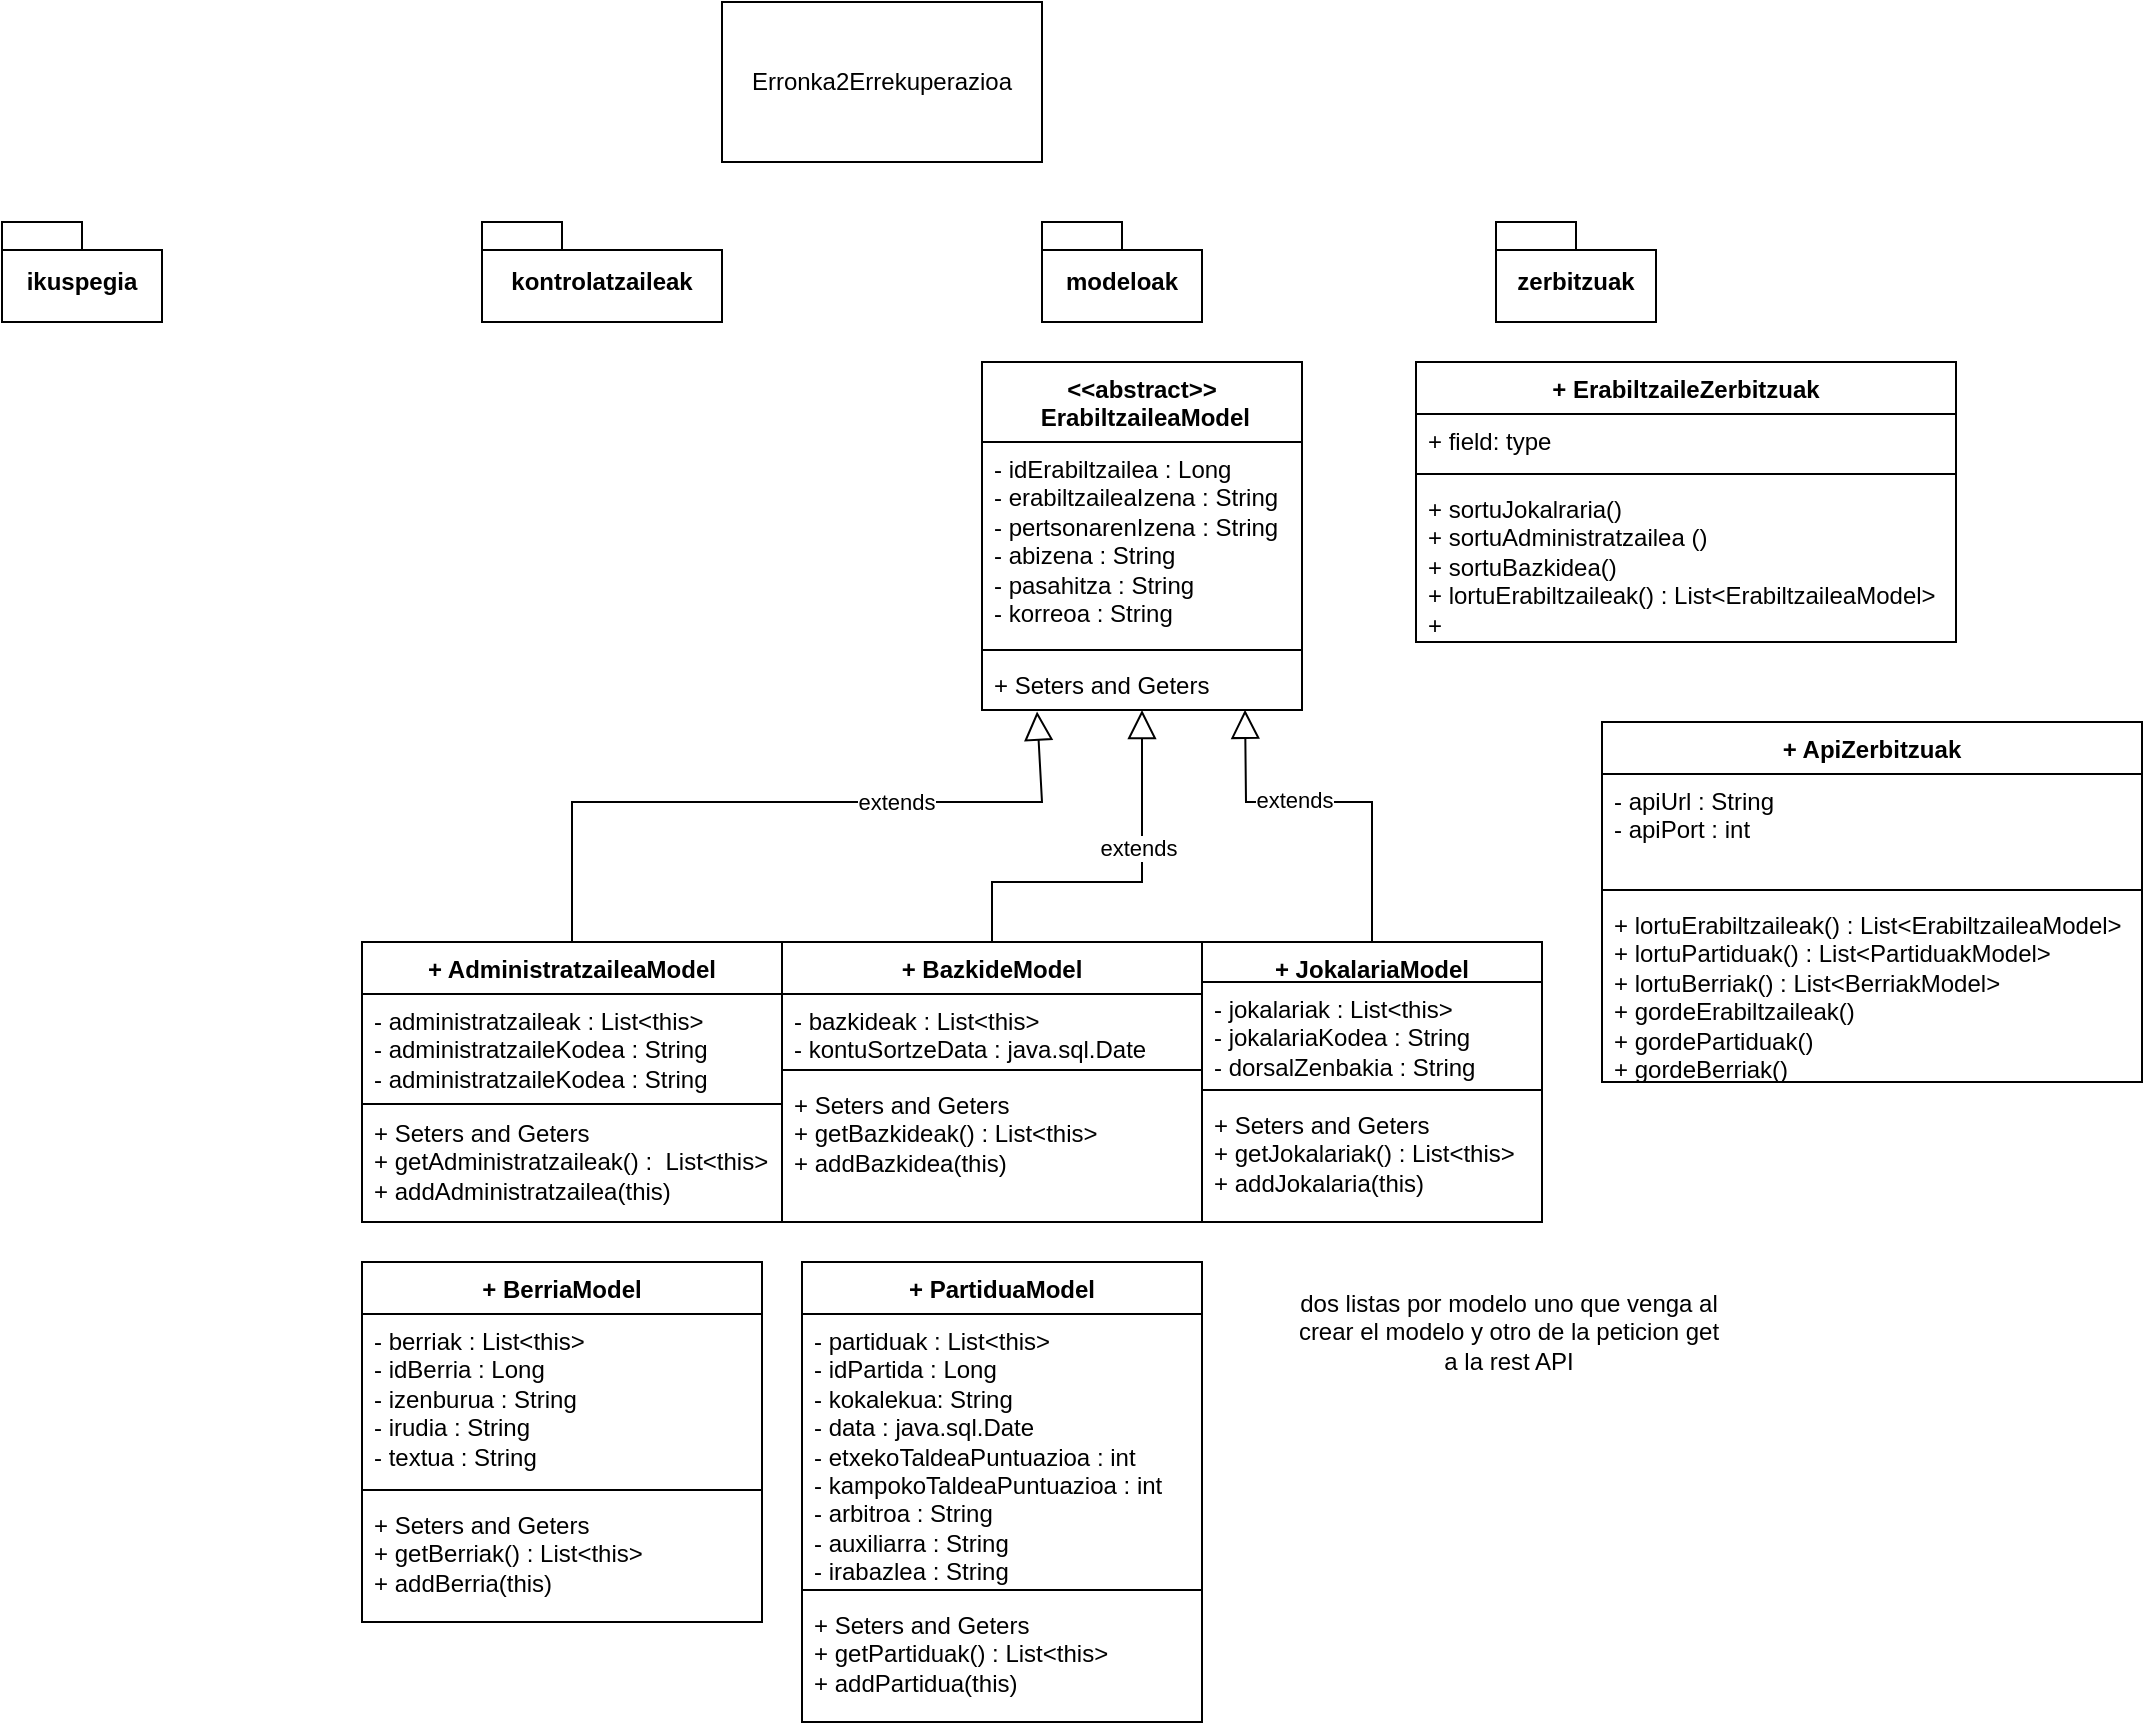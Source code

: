 <mxfile version="24.1.0" type="github">
  <diagram name="Página-1" id="b0td1KGCIOVVUUMVwXor">
    <mxGraphModel dx="677" dy="342" grid="1" gridSize="10" guides="1" tooltips="1" connect="1" arrows="1" fold="1" page="1" pageScale="1" pageWidth="827" pageHeight="1169" background="#FFFFFF" math="0" shadow="0">
      <root>
        <mxCell id="0" />
        <mxCell id="1" parent="0" />
        <mxCell id="ao7O_Tj5wUaxiQU58cre-1" value="Erronka2Errekuperazioa" style="rounded=0;whiteSpace=wrap;html=1;" parent="1" vertex="1">
          <mxGeometry x="360" y="80" width="160" height="80" as="geometry" />
        </mxCell>
        <mxCell id="ao7O_Tj5wUaxiQU58cre-2" value="ikuspegia" style="shape=folder;fontStyle=1;spacingTop=10;tabWidth=40;tabHeight=14;tabPosition=left;html=1;whiteSpace=wrap;" parent="1" vertex="1">
          <mxGeometry y="190" width="80" height="50" as="geometry" />
        </mxCell>
        <mxCell id="ao7O_Tj5wUaxiQU58cre-3" value="kontrolatzaileak" style="shape=folder;fontStyle=1;spacingTop=10;tabWidth=40;tabHeight=14;tabPosition=left;html=1;whiteSpace=wrap;" parent="1" vertex="1">
          <mxGeometry x="240" y="190" width="120" height="50" as="geometry" />
        </mxCell>
        <mxCell id="ao7O_Tj5wUaxiQU58cre-4" value="modeloak" style="shape=folder;fontStyle=1;spacingTop=10;tabWidth=40;tabHeight=14;tabPosition=left;html=1;whiteSpace=wrap;" parent="1" vertex="1">
          <mxGeometry x="520" y="190" width="80" height="50" as="geometry" />
        </mxCell>
        <mxCell id="ao7O_Tj5wUaxiQU58cre-5" value="zerbitzuak" style="shape=folder;fontStyle=1;spacingTop=10;tabWidth=40;tabHeight=14;tabPosition=left;html=1;whiteSpace=wrap;" parent="1" vertex="1">
          <mxGeometry x="747" y="190" width="80" height="50" as="geometry" />
        </mxCell>
        <mxCell id="ao7O_Tj5wUaxiQU58cre-6" value="&lt;div&gt;&amp;lt;&amp;lt;abstract&amp;gt;&amp;gt;&lt;/div&gt;&amp;nbsp;ErabiltzaileaModel" style="swimlane;fontStyle=1;align=center;verticalAlign=top;childLayout=stackLayout;horizontal=1;startSize=40;horizontalStack=0;resizeParent=1;resizeParentMax=0;resizeLast=0;collapsible=1;marginBottom=0;whiteSpace=wrap;html=1;" parent="1" vertex="1">
          <mxGeometry x="490" y="260" width="160" height="174" as="geometry" />
        </mxCell>
        <mxCell id="ao7O_Tj5wUaxiQU58cre-7" value="- idErabiltzailea : Long&lt;div&gt;- erabiltzaileaIzena : String&lt;/div&gt;&lt;div&gt;- pertsonarenIzena : String&lt;/div&gt;&lt;div&gt;- abizena : String&lt;/div&gt;&lt;div&gt;- pasahitza : String&lt;/div&gt;&lt;div&gt;- korreoa : String&lt;/div&gt;" style="text;strokeColor=none;fillColor=none;align=left;verticalAlign=top;spacingLeft=4;spacingRight=4;overflow=hidden;rotatable=0;points=[[0,0.5],[1,0.5]];portConstraint=eastwest;whiteSpace=wrap;html=1;" parent="ao7O_Tj5wUaxiQU58cre-6" vertex="1">
          <mxGeometry y="40" width="160" height="100" as="geometry" />
        </mxCell>
        <mxCell id="ao7O_Tj5wUaxiQU58cre-8" value="" style="line;strokeWidth=1;fillColor=none;align=left;verticalAlign=middle;spacingTop=-1;spacingLeft=3;spacingRight=3;rotatable=0;labelPosition=right;points=[];portConstraint=eastwest;strokeColor=inherit;" parent="ao7O_Tj5wUaxiQU58cre-6" vertex="1">
          <mxGeometry y="140" width="160" height="8" as="geometry" />
        </mxCell>
        <mxCell id="ao7O_Tj5wUaxiQU58cre-9" value="+ Seters and Geters" style="text;strokeColor=none;fillColor=none;align=left;verticalAlign=top;spacingLeft=4;spacingRight=4;overflow=hidden;rotatable=0;points=[[0,0.5],[1,0.5]];portConstraint=eastwest;whiteSpace=wrap;html=1;" parent="ao7O_Tj5wUaxiQU58cre-6" vertex="1">
          <mxGeometry y="148" width="160" height="26" as="geometry" />
        </mxCell>
        <mxCell id="ao7O_Tj5wUaxiQU58cre-10" value="+ JokalariaModel" style="swimlane;fontStyle=1;align=center;verticalAlign=top;childLayout=stackLayout;horizontal=1;startSize=20;horizontalStack=0;resizeParent=1;resizeParentMax=0;resizeLast=0;collapsible=1;marginBottom=0;whiteSpace=wrap;html=1;" parent="1" vertex="1">
          <mxGeometry x="600" y="550" width="170" height="140" as="geometry" />
        </mxCell>
        <mxCell id="LetN_RV759guSiDP1PKQ-1" value="&lt;div&gt;- jokalariak : List&amp;lt;this&amp;gt;&lt;/div&gt;- jokalariaKodea : String&lt;div&gt;- dorsalZenbakia : String&lt;/div&gt;" style="text;strokeColor=none;fillColor=none;align=left;verticalAlign=top;spacingLeft=4;spacingRight=4;overflow=hidden;rotatable=0;points=[[0,0.5],[1,0.5]];portConstraint=eastwest;whiteSpace=wrap;html=1;" parent="ao7O_Tj5wUaxiQU58cre-10" vertex="1">
          <mxGeometry y="20" width="170" height="50" as="geometry" />
        </mxCell>
        <mxCell id="ao7O_Tj5wUaxiQU58cre-12" value="" style="line;strokeWidth=1;fillColor=none;align=left;verticalAlign=middle;spacingTop=-1;spacingLeft=3;spacingRight=3;rotatable=0;labelPosition=right;points=[];portConstraint=eastwest;strokeColor=inherit;" parent="ao7O_Tj5wUaxiQU58cre-10" vertex="1">
          <mxGeometry y="70" width="170" height="8" as="geometry" />
        </mxCell>
        <mxCell id="ao7O_Tj5wUaxiQU58cre-13" value="+ Seters and Geters&lt;div&gt;+ getJokalariak() : List&amp;lt;this&amp;gt;&lt;/div&gt;&lt;div&gt;+ addJokalaria(this)&lt;/div&gt;" style="text;strokeColor=none;fillColor=none;align=left;verticalAlign=top;spacingLeft=4;spacingRight=4;overflow=hidden;rotatable=0;points=[[0,0.5],[1,0.5]];portConstraint=eastwest;whiteSpace=wrap;html=1;" parent="ao7O_Tj5wUaxiQU58cre-10" vertex="1">
          <mxGeometry y="78" width="170" height="62" as="geometry" />
        </mxCell>
        <mxCell id="LetN_RV759guSiDP1PKQ-2" value="+ BazkideModel" style="swimlane;fontStyle=1;align=center;verticalAlign=top;childLayout=stackLayout;horizontal=1;startSize=26;horizontalStack=0;resizeParent=1;resizeParentMax=0;resizeLast=0;collapsible=1;marginBottom=0;whiteSpace=wrap;html=1;" parent="1" vertex="1">
          <mxGeometry x="390" y="550" width="210" height="140" as="geometry" />
        </mxCell>
        <mxCell id="LetN_RV759guSiDP1PKQ-3" value="&lt;div&gt;- bazkideak : List&amp;lt;this&amp;gt;&lt;/div&gt;-&amp;nbsp;kontuSortzeData : java.sql.Date" style="text;strokeColor=none;fillColor=none;align=left;verticalAlign=top;spacingLeft=4;spacingRight=4;overflow=hidden;rotatable=0;points=[[0,0.5],[1,0.5]];portConstraint=eastwest;whiteSpace=wrap;html=1;" parent="LetN_RV759guSiDP1PKQ-2" vertex="1">
          <mxGeometry y="26" width="210" height="34" as="geometry" />
        </mxCell>
        <mxCell id="LetN_RV759guSiDP1PKQ-4" value="" style="line;strokeWidth=1;fillColor=none;align=left;verticalAlign=middle;spacingTop=-1;spacingLeft=3;spacingRight=3;rotatable=0;labelPosition=right;points=[];portConstraint=eastwest;strokeColor=inherit;" parent="LetN_RV759guSiDP1PKQ-2" vertex="1">
          <mxGeometry y="60" width="210" height="8" as="geometry" />
        </mxCell>
        <mxCell id="LetN_RV759guSiDP1PKQ-5" value="+ Seters and Geters&lt;div&gt;+ getBazkideak() : List&amp;lt;this&amp;gt;&lt;/div&gt;&lt;div&gt;+ addBazkidea(this)&lt;/div&gt;" style="text;strokeColor=none;fillColor=none;align=left;verticalAlign=top;spacingLeft=4;spacingRight=4;overflow=hidden;rotatable=0;points=[[0,0.5],[1,0.5]];portConstraint=eastwest;whiteSpace=wrap;html=1;" parent="LetN_RV759guSiDP1PKQ-2" vertex="1">
          <mxGeometry y="68" width="210" height="72" as="geometry" />
        </mxCell>
        <mxCell id="LetN_RV759guSiDP1PKQ-7" value="+ AdministratzaileaModel" style="swimlane;fontStyle=1;align=center;verticalAlign=top;childLayout=stackLayout;horizontal=1;startSize=26;horizontalStack=0;resizeParent=1;resizeParentMax=0;resizeLast=0;collapsible=1;marginBottom=0;whiteSpace=wrap;html=1;" parent="1" vertex="1">
          <mxGeometry x="180" y="550" width="210" height="140" as="geometry" />
        </mxCell>
        <mxCell id="LetN_RV759guSiDP1PKQ-11" value="&lt;div&gt;- administratzaileak : List&amp;lt;&lt;span style=&quot;background-color: initial;&quot;&gt;this&amp;gt;&lt;/span&gt;&lt;/div&gt;-&amp;nbsp;administratzaileKodea : String&lt;div&gt;-&amp;nbsp;administratzaileKodea : String&lt;br&gt;&lt;/div&gt;" style="text;strokeColor=none;fillColor=none;align=left;verticalAlign=top;spacingLeft=4;spacingRight=4;overflow=hidden;rotatable=0;points=[[0,0.5],[1,0.5]];portConstraint=eastwest;whiteSpace=wrap;html=1;" parent="LetN_RV759guSiDP1PKQ-7" vertex="1">
          <mxGeometry y="26" width="210" height="54" as="geometry" />
        </mxCell>
        <mxCell id="LetN_RV759guSiDP1PKQ-9" value="" style="line;strokeWidth=1;fillColor=none;align=left;verticalAlign=middle;spacingTop=-1;spacingLeft=3;spacingRight=3;rotatable=0;labelPosition=right;points=[];portConstraint=eastwest;strokeColor=inherit;" parent="LetN_RV759guSiDP1PKQ-7" vertex="1">
          <mxGeometry y="80" width="210" height="2" as="geometry" />
        </mxCell>
        <mxCell id="LetN_RV759guSiDP1PKQ-10" value="+ Seters and Geters&lt;div&gt;+ getAdministratzaileak() :&amp;nbsp; List&amp;lt;this&amp;gt;&lt;/div&gt;&lt;div&gt;+ addAdministratzailea(this)&lt;/div&gt;" style="text;strokeColor=none;fillColor=none;align=left;verticalAlign=top;spacingLeft=4;spacingRight=4;overflow=hidden;rotatable=0;points=[[0,0.5],[1,0.5]];portConstraint=eastwest;whiteSpace=wrap;html=1;" parent="LetN_RV759guSiDP1PKQ-7" vertex="1">
          <mxGeometry y="82" width="210" height="58" as="geometry" />
        </mxCell>
        <mxCell id="LetN_RV759guSiDP1PKQ-14" value="" style="endArrow=block;endFill=0;endSize=12;html=1;rounded=0;exitX=0.5;exitY=0;exitDx=0;exitDy=0;entryX=0.822;entryY=0.995;entryDx=0;entryDy=0;entryPerimeter=0;" parent="1" source="ao7O_Tj5wUaxiQU58cre-10" target="ao7O_Tj5wUaxiQU58cre-9" edge="1">
          <mxGeometry width="160" relative="1" as="geometry">
            <mxPoint x="460" y="470" as="sourcePoint" />
            <mxPoint x="620" y="470" as="targetPoint" />
            <Array as="points">
              <mxPoint x="685" y="480" />
              <mxPoint x="622" y="480" />
            </Array>
          </mxGeometry>
        </mxCell>
        <mxCell id="46B2_eWp2keLHhOhj212-5" value="extends" style="edgeLabel;html=1;align=center;verticalAlign=middle;resizable=0;points=[];" vertex="1" connectable="0" parent="LetN_RV759guSiDP1PKQ-14">
          <mxGeometry x="0.223" y="-1" relative="1" as="geometry">
            <mxPoint as="offset" />
          </mxGeometry>
        </mxCell>
        <mxCell id="LetN_RV759guSiDP1PKQ-15" value="" style="endArrow=block;endFill=0;endSize=12;html=1;rounded=0;exitX=0.5;exitY=0;exitDx=0;exitDy=0;" parent="1" source="LetN_RV759guSiDP1PKQ-2" target="ao7O_Tj5wUaxiQU58cre-9" edge="1">
          <mxGeometry width="160" relative="1" as="geometry">
            <mxPoint x="520" y="550" as="sourcePoint" />
            <mxPoint x="452" y="434" as="targetPoint" />
            <Array as="points">
              <mxPoint x="495" y="520" />
              <mxPoint x="570" y="520" />
            </Array>
          </mxGeometry>
        </mxCell>
        <mxCell id="46B2_eWp2keLHhOhj212-6" value="extends" style="edgeLabel;html=1;align=center;verticalAlign=middle;resizable=0;points=[];" vertex="1" connectable="0" parent="LetN_RV759guSiDP1PKQ-15">
          <mxGeometry x="0.277" y="2" relative="1" as="geometry">
            <mxPoint as="offset" />
          </mxGeometry>
        </mxCell>
        <mxCell id="LetN_RV759guSiDP1PKQ-16" value="" style="endArrow=block;endFill=0;endSize=12;html=1;rounded=0;exitX=0.5;exitY=0;exitDx=0;exitDy=0;entryX=0.172;entryY=1.031;entryDx=0;entryDy=0;entryPerimeter=0;" parent="1" source="LetN_RV759guSiDP1PKQ-7" target="ao7O_Tj5wUaxiQU58cre-9" edge="1">
          <mxGeometry width="160" relative="1" as="geometry">
            <mxPoint x="320" y="550" as="sourcePoint" />
            <mxPoint x="365" y="434" as="targetPoint" />
            <Array as="points">
              <mxPoint x="285" y="480" />
              <mxPoint x="520" y="480" />
            </Array>
          </mxGeometry>
        </mxCell>
        <mxCell id="46B2_eWp2keLHhOhj212-7" value="extends" style="edgeLabel;html=1;align=center;verticalAlign=middle;resizable=0;points=[];" vertex="1" connectable="0" parent="LetN_RV759guSiDP1PKQ-16">
          <mxGeometry x="0.323" relative="1" as="geometry">
            <mxPoint as="offset" />
          </mxGeometry>
        </mxCell>
        <mxCell id="LetN_RV759guSiDP1PKQ-21" value="+ BerriaModel" style="swimlane;fontStyle=1;align=center;verticalAlign=top;childLayout=stackLayout;horizontal=1;startSize=26;horizontalStack=0;resizeParent=1;resizeParentMax=0;resizeLast=0;collapsible=1;marginBottom=0;whiteSpace=wrap;html=1;" parent="1" vertex="1">
          <mxGeometry x="180" y="710" width="200" height="180" as="geometry" />
        </mxCell>
        <mxCell id="LetN_RV759guSiDP1PKQ-22" value="&lt;div&gt;- berriak : List&amp;lt;this&amp;gt;&lt;/div&gt;- idBerria : Long&lt;div&gt;- izenburua : String&lt;/div&gt;&lt;div&gt;- irudia : String&lt;/div&gt;&lt;div&gt;- textua : String&lt;/div&gt;" style="text;strokeColor=none;fillColor=none;align=left;verticalAlign=top;spacingLeft=4;spacingRight=4;overflow=hidden;rotatable=0;points=[[0,0.5],[1,0.5]];portConstraint=eastwest;whiteSpace=wrap;html=1;" parent="LetN_RV759guSiDP1PKQ-21" vertex="1">
          <mxGeometry y="26" width="200" height="84" as="geometry" />
        </mxCell>
        <mxCell id="LetN_RV759guSiDP1PKQ-23" value="" style="line;strokeWidth=1;fillColor=none;align=left;verticalAlign=middle;spacingTop=-1;spacingLeft=3;spacingRight=3;rotatable=0;labelPosition=right;points=[];portConstraint=eastwest;strokeColor=inherit;" parent="LetN_RV759guSiDP1PKQ-21" vertex="1">
          <mxGeometry y="110" width="200" height="8" as="geometry" />
        </mxCell>
        <mxCell id="LetN_RV759guSiDP1PKQ-24" value="+ Seters and Geters&lt;div&gt;+ getBerriak() : List&amp;lt;this&amp;gt;&lt;/div&gt;&lt;div&gt;+ addBerria(this)&amp;nbsp;&lt;/div&gt;" style="text;strokeColor=none;fillColor=none;align=left;verticalAlign=top;spacingLeft=4;spacingRight=4;overflow=hidden;rotatable=0;points=[[0,0.5],[1,0.5]];portConstraint=eastwest;whiteSpace=wrap;html=1;" parent="LetN_RV759guSiDP1PKQ-21" vertex="1">
          <mxGeometry y="118" width="200" height="62" as="geometry" />
        </mxCell>
        <mxCell id="LetN_RV759guSiDP1PKQ-25" value="+ PartiduaModel" style="swimlane;fontStyle=1;align=center;verticalAlign=top;childLayout=stackLayout;horizontal=1;startSize=26;horizontalStack=0;resizeParent=1;resizeParentMax=0;resizeLast=0;collapsible=1;marginBottom=0;whiteSpace=wrap;html=1;" parent="1" vertex="1">
          <mxGeometry x="400" y="710" width="200" height="230" as="geometry" />
        </mxCell>
        <mxCell id="LetN_RV759guSiDP1PKQ-26" value="&lt;div&gt;- partiduak : List&amp;lt;this&amp;gt;&lt;/div&gt;- idPartida : Long&lt;div&gt;- kokalekua: String&lt;/div&gt;&lt;div&gt;&lt;span style=&quot;background-color: initial;&quot;&gt;- data : java.sql.Date&lt;/span&gt;&lt;/div&gt;&lt;div&gt;&lt;span style=&quot;background-color: initial;&quot;&gt;-&amp;nbsp;&lt;/span&gt;&lt;span style=&quot;background-color: initial;&quot;&gt;etxekoTaldeaPuntuazioa : int&lt;/span&gt;&lt;br&gt;&lt;/div&gt;&lt;div&gt;&lt;span style=&quot;background-color: initial;&quot;&gt;-&amp;nbsp;&lt;/span&gt;&lt;span style=&quot;background-color: initial;&quot;&gt;kampokoTaldeaPuntuazioa : int&lt;/span&gt;&lt;/div&gt;&lt;div&gt;&lt;span style=&quot;background-color: initial;&quot;&gt;- arbitroa : String&lt;/span&gt;&lt;/div&gt;&lt;div&gt;&lt;span style=&quot;background-color: initial;&quot;&gt;- auxiliarra : String&lt;/span&gt;&lt;/div&gt;&lt;div&gt;&lt;span style=&quot;background-color: initial;&quot;&gt;- irabazlea : String&lt;/span&gt;&lt;/div&gt;&lt;div&gt;&lt;span style=&quot;background-color: initial;&quot;&gt;- aktaFintxategiaLink : String&lt;/span&gt;&lt;/div&gt;" style="text;strokeColor=none;fillColor=none;align=left;verticalAlign=top;spacingLeft=4;spacingRight=4;overflow=hidden;rotatable=0;points=[[0,0.5],[1,0.5]];portConstraint=eastwest;whiteSpace=wrap;html=1;" parent="LetN_RV759guSiDP1PKQ-25" vertex="1">
          <mxGeometry y="26" width="200" height="134" as="geometry" />
        </mxCell>
        <mxCell id="LetN_RV759guSiDP1PKQ-27" value="" style="line;strokeWidth=1;fillColor=none;align=left;verticalAlign=middle;spacingTop=-1;spacingLeft=3;spacingRight=3;rotatable=0;labelPosition=right;points=[];portConstraint=eastwest;strokeColor=inherit;" parent="LetN_RV759guSiDP1PKQ-25" vertex="1">
          <mxGeometry y="160" width="200" height="8" as="geometry" />
        </mxCell>
        <mxCell id="LetN_RV759guSiDP1PKQ-28" value="+ Seters and Geters&lt;div&gt;+ getPartiduak() : List&amp;lt;this&amp;gt;&lt;/div&gt;&lt;div&gt;+ addPartidua(this)&amp;nbsp;&lt;/div&gt;" style="text;strokeColor=none;fillColor=none;align=left;verticalAlign=top;spacingLeft=4;spacingRight=4;overflow=hidden;rotatable=0;points=[[0,0.5],[1,0.5]];portConstraint=eastwest;whiteSpace=wrap;html=1;" parent="LetN_RV759guSiDP1PKQ-25" vertex="1">
          <mxGeometry y="168" width="200" height="62" as="geometry" />
        </mxCell>
        <mxCell id="LetN_RV759guSiDP1PKQ-30" style="edgeStyle=orthogonalEdgeStyle;rounded=0;orthogonalLoop=1;jettySize=auto;html=1;entryX=1;entryY=1.1;entryDx=0;entryDy=0;entryPerimeter=0;" parent="1" edge="1">
          <mxGeometry relative="1" as="geometry">
            <mxPoint x="750" y="310" as="sourcePoint" />
            <mxPoint x="750" y="310" as="targetPoint" />
          </mxGeometry>
        </mxCell>
        <mxCell id="LetN_RV759guSiDP1PKQ-31" value="+ ErabiltzaileZerbitzuak" style="swimlane;fontStyle=1;align=center;verticalAlign=top;childLayout=stackLayout;horizontal=1;startSize=26;horizontalStack=0;resizeParent=1;resizeParentMax=0;resizeLast=0;collapsible=1;marginBottom=0;whiteSpace=wrap;html=1;" parent="1" vertex="1">
          <mxGeometry x="707" y="260" width="270" height="140" as="geometry" />
        </mxCell>
        <mxCell id="LetN_RV759guSiDP1PKQ-32" value="+ field: type" style="text;strokeColor=none;fillColor=none;align=left;verticalAlign=top;spacingLeft=4;spacingRight=4;overflow=hidden;rotatable=0;points=[[0,0.5],[1,0.5]];portConstraint=eastwest;whiteSpace=wrap;html=1;" parent="LetN_RV759guSiDP1PKQ-31" vertex="1">
          <mxGeometry y="26" width="270" height="26" as="geometry" />
        </mxCell>
        <mxCell id="LetN_RV759guSiDP1PKQ-33" value="" style="line;strokeWidth=1;fillColor=none;align=left;verticalAlign=middle;spacingTop=-1;spacingLeft=3;spacingRight=3;rotatable=0;labelPosition=right;points=[];portConstraint=eastwest;strokeColor=inherit;" parent="LetN_RV759guSiDP1PKQ-31" vertex="1">
          <mxGeometry y="52" width="270" height="8" as="geometry" />
        </mxCell>
        <mxCell id="LetN_RV759guSiDP1PKQ-34" value="+ sortuJokalraria()&lt;div&gt;+ sortuAdministratzailea ()&lt;/div&gt;&lt;div&gt;+ sortuBazkidea()&lt;/div&gt;&lt;div&gt;+ lortuErabiltzaileak() : List&amp;lt;ErabiltzaileaModel&amp;gt;&lt;/div&gt;&lt;div&gt;+&amp;nbsp;&lt;/div&gt;" style="text;strokeColor=none;fillColor=none;align=left;verticalAlign=top;spacingLeft=4;spacingRight=4;overflow=hidden;rotatable=0;points=[[0,0.5],[1,0.5]];portConstraint=eastwest;whiteSpace=wrap;html=1;" parent="LetN_RV759guSiDP1PKQ-31" vertex="1">
          <mxGeometry y="60" width="270" height="80" as="geometry" />
        </mxCell>
        <mxCell id="LetN_RV759guSiDP1PKQ-36" value="dos listas por modelo uno que venga al crear el modelo y otro de la peticion get a la rest API" style="text;html=1;align=center;verticalAlign=middle;whiteSpace=wrap;rounded=0;" parent="1" vertex="1">
          <mxGeometry x="647" y="700" width="213" height="90" as="geometry" />
        </mxCell>
        <mxCell id="46B2_eWp2keLHhOhj212-1" value="+ ApiZerbitzuak" style="swimlane;fontStyle=1;align=center;verticalAlign=top;childLayout=stackLayout;horizontal=1;startSize=26;horizontalStack=0;resizeParent=1;resizeParentMax=0;resizeLast=0;collapsible=1;marginBottom=0;whiteSpace=wrap;html=1;" vertex="1" parent="1">
          <mxGeometry x="800" y="440" width="270" height="180" as="geometry" />
        </mxCell>
        <mxCell id="46B2_eWp2keLHhOhj212-2" value="- apiUrl : String&lt;div&gt;- apiPort : int&lt;/div&gt;&lt;div&gt;&lt;br&gt;&lt;/div&gt;" style="text;strokeColor=none;fillColor=none;align=left;verticalAlign=top;spacingLeft=4;spacingRight=4;overflow=hidden;rotatable=0;points=[[0,0.5],[1,0.5]];portConstraint=eastwest;whiteSpace=wrap;html=1;" vertex="1" parent="46B2_eWp2keLHhOhj212-1">
          <mxGeometry y="26" width="270" height="54" as="geometry" />
        </mxCell>
        <mxCell id="46B2_eWp2keLHhOhj212-3" value="" style="line;strokeWidth=1;fillColor=none;align=left;verticalAlign=middle;spacingTop=-1;spacingLeft=3;spacingRight=3;rotatable=0;labelPosition=right;points=[];portConstraint=eastwest;strokeColor=inherit;" vertex="1" parent="46B2_eWp2keLHhOhj212-1">
          <mxGeometry y="80" width="270" height="8" as="geometry" />
        </mxCell>
        <mxCell id="46B2_eWp2keLHhOhj212-4" value="+ lortuErabiltzaileak() : List&amp;lt;ErabiltzaileaModel&amp;gt;&lt;div&gt;+ lortuPartiduak() : List&amp;lt;PartiduakModel&amp;gt;&lt;/div&gt;&lt;div&gt;+ lortuBerriak() : List&amp;lt;BerriakModel&amp;gt;&lt;/div&gt;&lt;div&gt;+ gordeErabiltzaileak()&lt;/div&gt;&lt;div&gt;+ gordePartiduak()&lt;/div&gt;&lt;div&gt;+ gordeBerriak()&lt;/div&gt;" style="text;strokeColor=none;fillColor=none;align=left;verticalAlign=top;spacingLeft=4;spacingRight=4;overflow=hidden;rotatable=0;points=[[0,0.5],[1,0.5]];portConstraint=eastwest;whiteSpace=wrap;html=1;" vertex="1" parent="46B2_eWp2keLHhOhj212-1">
          <mxGeometry y="88" width="270" height="92" as="geometry" />
        </mxCell>
      </root>
    </mxGraphModel>
  </diagram>
</mxfile>
